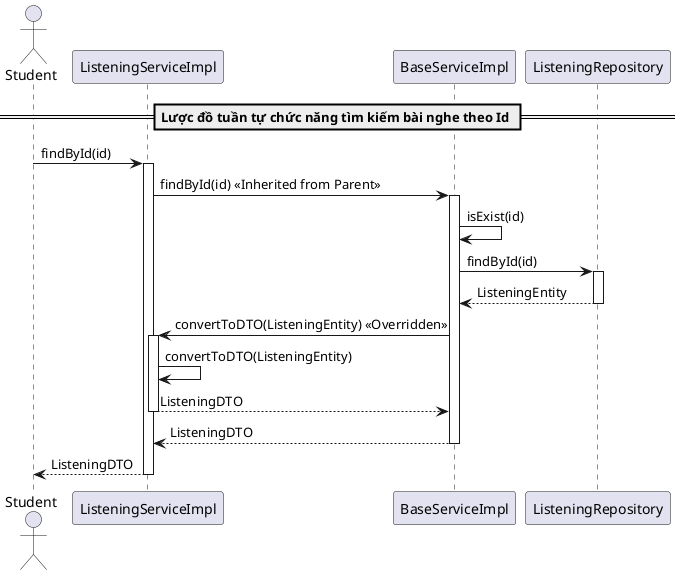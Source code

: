 @startuml findByIdListeningService

actor Student
participant "ListeningServiceImpl" as ListeningService
participant "BaseServiceImpl" as BaseService
participant "ListeningRepository" as Repository

== Lược đồ tuần tự chức năng tìm kiếm bài nghe theo Id ==
Student -> ListeningService: findById(id)
activate ListeningService
ListeningService -> BaseService: findById(id) << Inherited from Parent >>
activate BaseService
BaseService -> BaseService: isExist(id)
BaseService -> Repository: findById(id)
activate Repository
Repository --> BaseService: ListeningEntity
deactivate Repository
BaseService -> ListeningService: convertToDTO(ListeningEntity) << Overridden >>
activate ListeningService
ListeningService -> ListeningService: convertToDTO(ListeningEntity)
ListeningService --> BaseService: ListeningDTO
deactivate ListeningService
BaseService --> ListeningService: ListeningDTO
deactivate BaseService
ListeningService --> Student: ListeningDTO
deactivate ListeningService

@enduml
